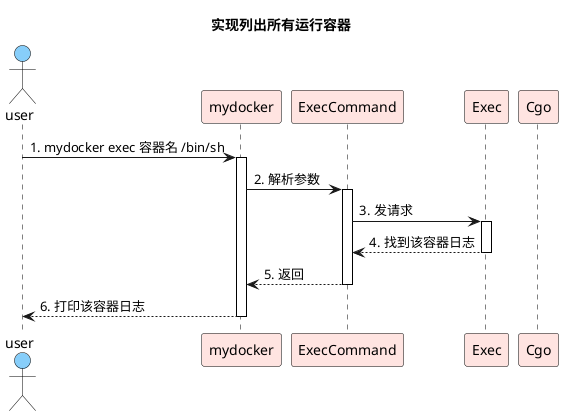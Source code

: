 

@startuml
title 实现列出所有运行容器

skinparam sequence {

    ActorBorderColor black
    LifeLineBorderColor black
    ActorBackgroundColor #87CEFA


    ParticipantBorderColor black
    ParticipantBackgroundColor #FFE4E1
}


actor user
participant mydocker
participant ExecCommand
participant Exec
participant Cgo


user -> mydocker : 1. mydocker exec 容器名 /bin/sh
activate mydocker
mydocker -> ExecCommand: 2. 解析参数
activate ExecCommand
ExecCommand -> Exec: 3. 发请求
activate Exec
Exec --> ExecCommand: 4. 找到该容器日志
deactivate Exec
ExecCommand --> mydocker: 5. 返回
deactivate ExecCommand
mydocker --> user: 6. 打印该容器日志
deactivate mydocker

@enduml
